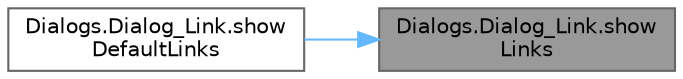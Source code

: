 digraph "Dialogs.Dialog_Link.showLinks"
{
 // LATEX_PDF_SIZE
  bgcolor="transparent";
  edge [fontname=Helvetica,fontsize=10,labelfontname=Helvetica,labelfontsize=10];
  node [fontname=Helvetica,fontsize=10,shape=box,height=0.2,width=0.4];
  rankdir="RL";
  Node1 [id="Node000001",label="Dialogs.Dialog_Link.show\lLinks",height=0.2,width=0.4,color="gray40", fillcolor="grey60", style="filled", fontcolor="black",tooltip=" "];
  Node1 -> Node2 [id="edge1_Node000001_Node000002",dir="back",color="steelblue1",style="solid",tooltip=" "];
  Node2 [id="Node000002",label="Dialogs.Dialog_Link.show\lDefaultLinks",height=0.2,width=0.4,color="grey40", fillcolor="white", style="filled",URL="$class_dialogs_1_1_dialog___link.html#aa943d4e92e43334da7c85b7cec85e743",tooltip=" "];
}
